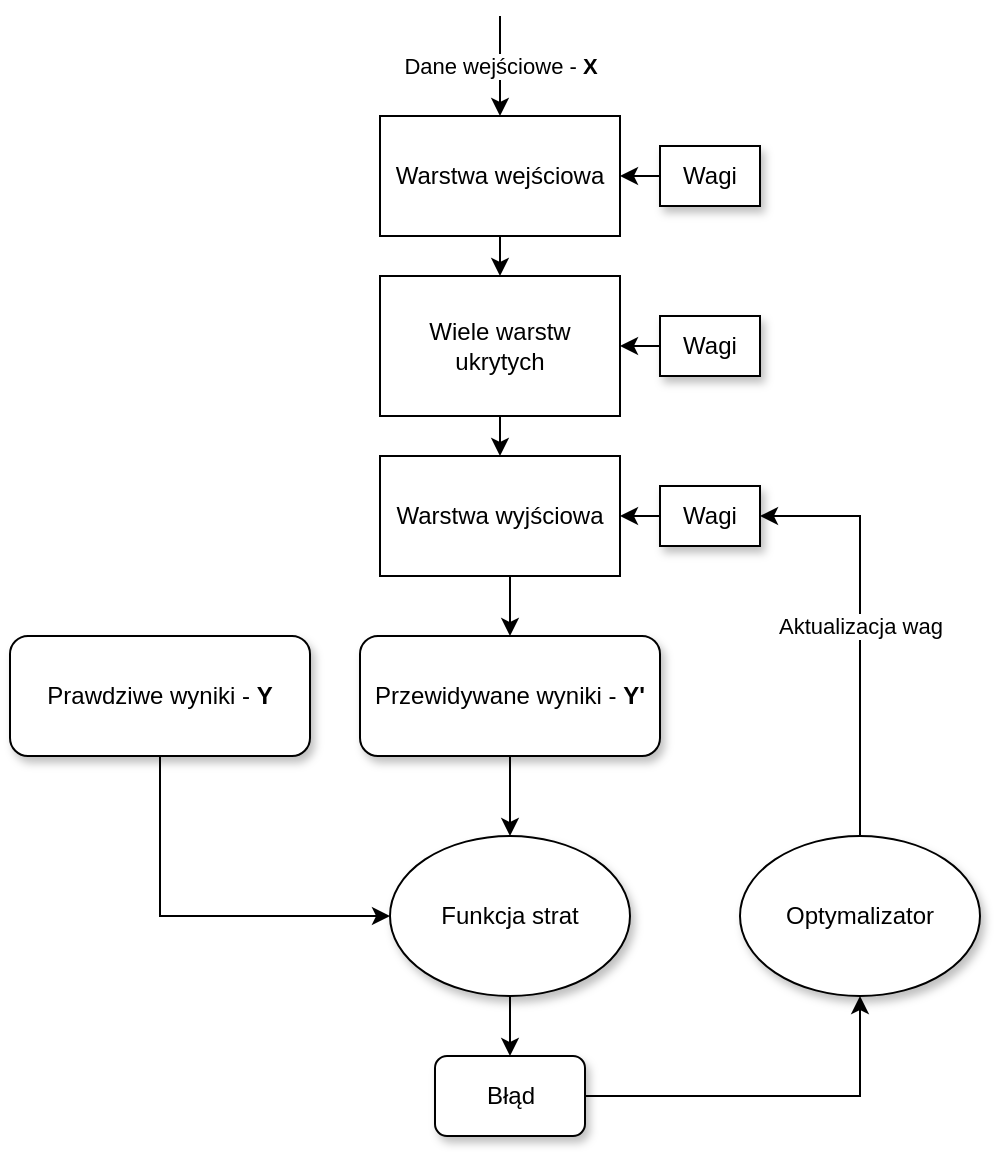 <mxfile version="10.6.0" type="device"><diagram id="WIlvYBSL8spHARO6ISzp" name="Page-1"><mxGraphModel dx="1329" dy="779" grid="1" gridSize="10" guides="1" tooltips="1" connect="1" arrows="1" fold="1" page="1" pageScale="1" pageWidth="827" pageHeight="1169" math="0" shadow="0"><root><mxCell id="0"/><mxCell id="1" parent="0"/><mxCell id="m3S0gPpZXeN1RQke1Ut1-5" style="edgeStyle=orthogonalEdgeStyle;rounded=0;orthogonalLoop=1;jettySize=auto;html=1;exitX=0.5;exitY=1;exitDx=0;exitDy=0;entryX=0.5;entryY=0;entryDx=0;entryDy=0;" edge="1" parent="1" source="m3S0gPpZXeN1RQke1Ut1-1" target="m3S0gPpZXeN1RQke1Ut1-3"><mxGeometry relative="1" as="geometry"/></mxCell><mxCell id="m3S0gPpZXeN1RQke1Ut1-1" value="Warstwa wejściowa" style="rounded=0;whiteSpace=wrap;html=1;" vertex="1" parent="1"><mxGeometry x="210" y="110" width="120" height="60" as="geometry"/></mxCell><mxCell id="m3S0gPpZXeN1RQke1Ut1-23" style="edgeStyle=orthogonalEdgeStyle;rounded=0;orthogonalLoop=1;jettySize=auto;html=1;exitX=0.5;exitY=1;exitDx=0;exitDy=0;entryX=0.5;entryY=0;entryDx=0;entryDy=0;" edge="1" parent="1" source="m3S0gPpZXeN1RQke1Ut1-2" target="m3S0gPpZXeN1RQke1Ut1-22"><mxGeometry relative="1" as="geometry"/></mxCell><mxCell id="m3S0gPpZXeN1RQke1Ut1-2" value="Warstwa wyjściowa&lt;br&gt;" style="rounded=0;whiteSpace=wrap;html=1;" vertex="1" parent="1"><mxGeometry x="210" y="280" width="120" height="60" as="geometry"/></mxCell><mxCell id="m3S0gPpZXeN1RQke1Ut1-13" style="edgeStyle=orthogonalEdgeStyle;rounded=0;orthogonalLoop=1;jettySize=auto;html=1;exitX=0.5;exitY=1;exitDx=0;exitDy=0;entryX=0.5;entryY=0;entryDx=0;entryDy=0;" edge="1" parent="1" source="m3S0gPpZXeN1RQke1Ut1-3" target="m3S0gPpZXeN1RQke1Ut1-2"><mxGeometry relative="1" as="geometry"/></mxCell><mxCell id="m3S0gPpZXeN1RQke1Ut1-3" value="Wiele warstw ukrytych" style="rounded=0;whiteSpace=wrap;html=1;" vertex="1" parent="1"><mxGeometry x="210" y="190" width="120" height="70" as="geometry"/></mxCell><mxCell id="m3S0gPpZXeN1RQke1Ut1-14" value="Dane wejściowe - &lt;b&gt;X&lt;/b&gt;" style="endArrow=classic;html=1;entryX=0.5;entryY=0;entryDx=0;entryDy=0;" edge="1" parent="1" target="m3S0gPpZXeN1RQke1Ut1-1"><mxGeometry width="50" height="50" relative="1" as="geometry"><mxPoint x="270" y="60" as="sourcePoint"/><mxPoint x="260" y="360" as="targetPoint"/></mxGeometry></mxCell><mxCell id="m3S0gPpZXeN1RQke1Ut1-19" style="edgeStyle=orthogonalEdgeStyle;rounded=0;orthogonalLoop=1;jettySize=auto;html=1;exitX=0;exitY=0.5;exitDx=0;exitDy=0;entryX=1;entryY=0.5;entryDx=0;entryDy=0;" edge="1" parent="1" source="m3S0gPpZXeN1RQke1Ut1-16" target="m3S0gPpZXeN1RQke1Ut1-1"><mxGeometry relative="1" as="geometry"/></mxCell><mxCell id="m3S0gPpZXeN1RQke1Ut1-16" value="Wagi" style="rounded=0;whiteSpace=wrap;html=1;shadow=1;" vertex="1" parent="1"><mxGeometry x="350" y="125" width="50" height="30" as="geometry"/></mxCell><mxCell id="m3S0gPpZXeN1RQke1Ut1-20" style="edgeStyle=orthogonalEdgeStyle;rounded=0;orthogonalLoop=1;jettySize=auto;html=1;exitX=0;exitY=0.5;exitDx=0;exitDy=0;entryX=1;entryY=0.5;entryDx=0;entryDy=0;" edge="1" parent="1" source="m3S0gPpZXeN1RQke1Ut1-17" target="m3S0gPpZXeN1RQke1Ut1-3"><mxGeometry relative="1" as="geometry"/></mxCell><mxCell id="m3S0gPpZXeN1RQke1Ut1-17" value="Wagi" style="rounded=0;whiteSpace=wrap;html=1;shadow=1;" vertex="1" parent="1"><mxGeometry x="350" y="210" width="50" height="30" as="geometry"/></mxCell><mxCell id="m3S0gPpZXeN1RQke1Ut1-21" style="edgeStyle=orthogonalEdgeStyle;rounded=0;orthogonalLoop=1;jettySize=auto;html=1;exitX=0;exitY=0.5;exitDx=0;exitDy=0;entryX=1;entryY=0.5;entryDx=0;entryDy=0;" edge="1" parent="1" source="m3S0gPpZXeN1RQke1Ut1-18" target="m3S0gPpZXeN1RQke1Ut1-2"><mxGeometry relative="1" as="geometry"/></mxCell><mxCell id="m3S0gPpZXeN1RQke1Ut1-18" value="Wagi" style="rounded=0;whiteSpace=wrap;html=1;shadow=1;" vertex="1" parent="1"><mxGeometry x="350" y="295" width="50" height="30" as="geometry"/></mxCell><mxCell id="m3S0gPpZXeN1RQke1Ut1-27" style="rounded=0;orthogonalLoop=1;jettySize=auto;html=1;exitX=0.5;exitY=1;exitDx=0;exitDy=0;entryX=0.5;entryY=0;entryDx=0;entryDy=0;" edge="1" parent="1" source="m3S0gPpZXeN1RQke1Ut1-22" target="m3S0gPpZXeN1RQke1Ut1-25"><mxGeometry relative="1" as="geometry"/></mxCell><mxCell id="m3S0gPpZXeN1RQke1Ut1-22" value="Przewidywane wyniki - &lt;b&gt;Y'&lt;/b&gt;" style="rounded=1;whiteSpace=wrap;html=1;shadow=1;" vertex="1" parent="1"><mxGeometry x="200" y="370" width="150" height="60" as="geometry"/></mxCell><mxCell id="m3S0gPpZXeN1RQke1Ut1-28" style="edgeStyle=orthogonalEdgeStyle;rounded=0;orthogonalLoop=1;jettySize=auto;html=1;exitX=0.5;exitY=1;exitDx=0;exitDy=0;entryX=0;entryY=0.5;entryDx=0;entryDy=0;" edge="1" parent="1" source="m3S0gPpZXeN1RQke1Ut1-24" target="m3S0gPpZXeN1RQke1Ut1-25"><mxGeometry relative="1" as="geometry"/></mxCell><mxCell id="m3S0gPpZXeN1RQke1Ut1-24" value="Prawdziwe wyniki - &lt;b&gt;Y&lt;/b&gt;&lt;br&gt;" style="rounded=1;whiteSpace=wrap;html=1;shadow=1;" vertex="1" parent="1"><mxGeometry x="25" y="370" width="150" height="60" as="geometry"/></mxCell><mxCell id="m3S0gPpZXeN1RQke1Ut1-29" style="edgeStyle=none;rounded=0;orthogonalLoop=1;jettySize=auto;html=1;exitX=0.5;exitY=1;exitDx=0;exitDy=0;entryX=0.5;entryY=0;entryDx=0;entryDy=0;" edge="1" parent="1" source="m3S0gPpZXeN1RQke1Ut1-25" target="m3S0gPpZXeN1RQke1Ut1-26"><mxGeometry relative="1" as="geometry"/></mxCell><mxCell id="m3S0gPpZXeN1RQke1Ut1-25" value="Funkcja strat" style="ellipse;whiteSpace=wrap;html=1;rounded=0;shadow=1;" vertex="1" parent="1"><mxGeometry x="215" y="470" width="120" height="80" as="geometry"/></mxCell><mxCell id="m3S0gPpZXeN1RQke1Ut1-32" style="edgeStyle=orthogonalEdgeStyle;rounded=0;orthogonalLoop=1;jettySize=auto;html=1;exitX=1;exitY=0.5;exitDx=0;exitDy=0;entryX=0.5;entryY=1;entryDx=0;entryDy=0;" edge="1" parent="1" source="m3S0gPpZXeN1RQke1Ut1-26" target="m3S0gPpZXeN1RQke1Ut1-30"><mxGeometry relative="1" as="geometry"/></mxCell><mxCell id="m3S0gPpZXeN1RQke1Ut1-26" value="Błąd" style="rounded=1;whiteSpace=wrap;html=1;shadow=1;" vertex="1" parent="1"><mxGeometry x="237.5" y="580" width="75" height="40" as="geometry"/></mxCell><mxCell id="m3S0gPpZXeN1RQke1Ut1-33" value="Aktualizacja wag" style="edgeStyle=orthogonalEdgeStyle;rounded=0;orthogonalLoop=1;jettySize=auto;html=1;exitX=0.5;exitY=0;exitDx=0;exitDy=0;entryX=1;entryY=0.5;entryDx=0;entryDy=0;" edge="1" parent="1" source="m3S0gPpZXeN1RQke1Ut1-30" target="m3S0gPpZXeN1RQke1Ut1-18"><mxGeometry relative="1" as="geometry"/></mxCell><mxCell id="m3S0gPpZXeN1RQke1Ut1-30" value="Optymalizator" style="ellipse;whiteSpace=wrap;html=1;rounded=0;shadow=1;" vertex="1" parent="1"><mxGeometry x="390" y="470" width="120" height="80" as="geometry"/></mxCell></root></mxGraphModel></diagram></mxfile>